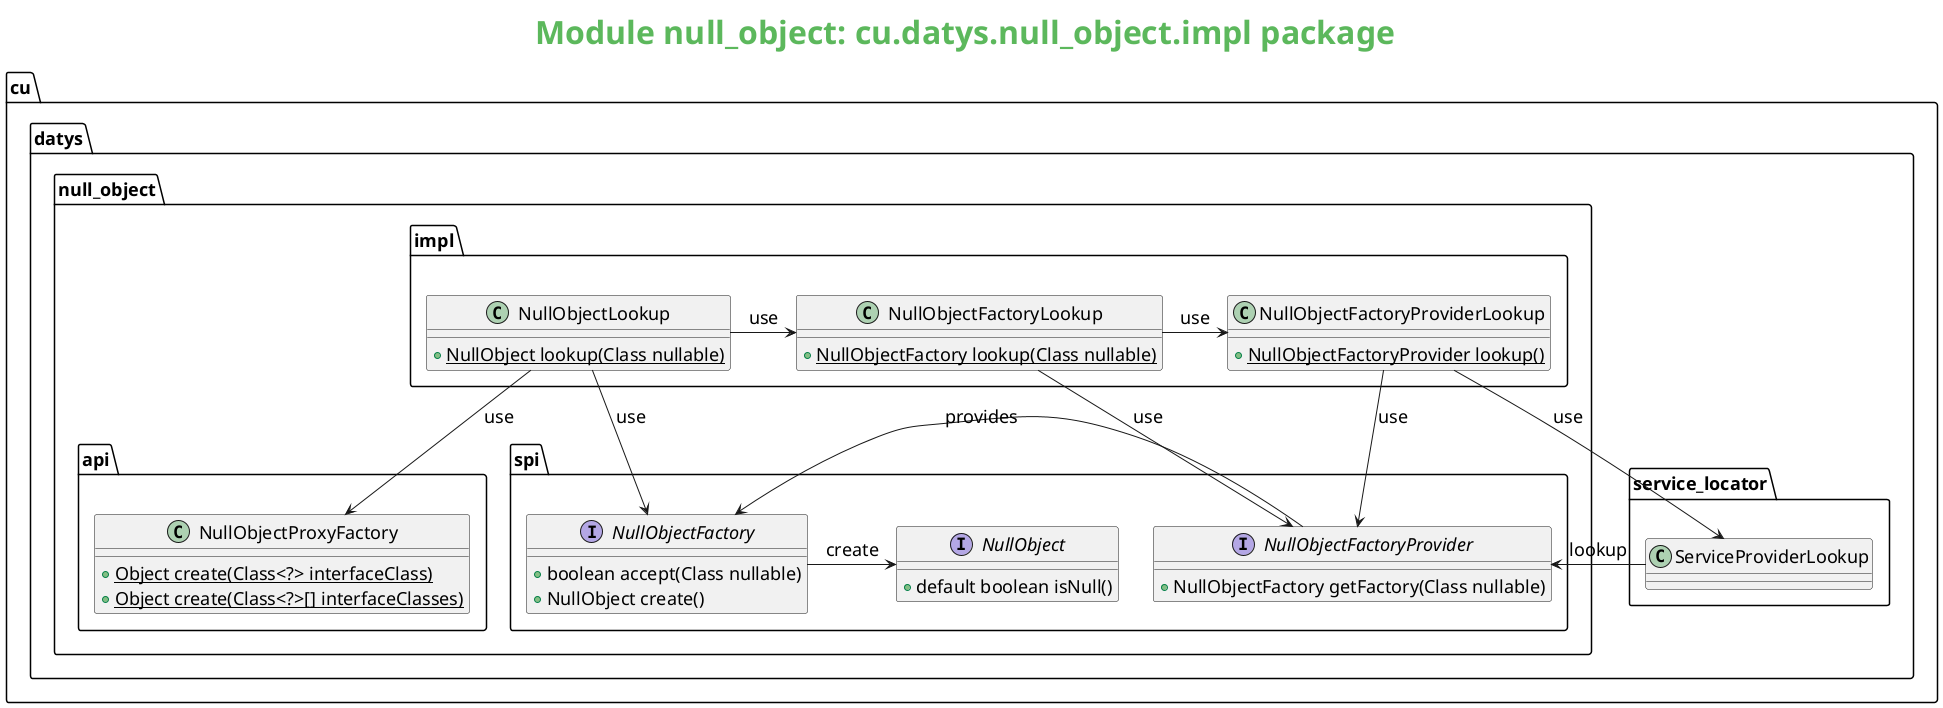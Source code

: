 @startuml

skinparam backgroundcolor transparent
skinparam classFontSize 18
skinparam noteFontSize 18
skinparam arrowFontSize 18
skinparam classAttributeFontSize 18
skinparam packageFontSize 18
skinparam classStereotypeFontSize 18

skinparam titleFontColor #5cb85c
'skinparam titleFontColor #FFFFFF

skinparam titleFontSize 32

Title Module null_object: cu.datys.null_object.impl package

namespace cu.datys.null_object.impl{
    class NullObjectLookup{
        + {static} NullObject lookup(Class nullable)
    }

    class NullObjectFactoryLookup {
        + {static} NullObjectFactory lookup(Class nullable)
    }

    class NullObjectFactoryProviderLookup {
        + {static} NullObjectFactoryProvider lookup()
    }

    NullObjectLookup -> NullObjectFactoryLookup: use
    NullObjectFactoryLookup -> NullObjectFactoryProviderLookup: use

    NullObjectFactoryProviderLookup --> cu.datys.null_object.spi.NullObjectFactoryProvider: use
    NullObjectFactoryLookup --> cu.datys.null_object.spi.NullObjectFactoryProvider: use
    NullObjectLookup --> cu.datys.null_object.spi.NullObjectFactory: use

    NullObjectLookup --> cu.datys.null_object.api.NullObjectProxyFactory: use
    NullObjectFactoryProviderLookup --> cu.datys.service_locator.ServiceProviderLookup: use

    cu.datys.service_locator.ServiceProviderLookup --> cu.datys.null_object.spi.NullObjectFactoryProvider: lookup
}

namespace cu.datys.null_object.spi{
    interface NullObject {
        + default boolean isNull()
    }

    interface NullObjectFactory {
        + boolean accept(Class nullable)
        + NullObject create()
    }

    interface NullObjectFactoryProvider {
        + NullObjectFactory getFactory(Class nullable)
    }

    NullObjectFactoryProvider -> NullObjectFactory: provides
    NullObjectFactory -> NullObject: create
}

namespace cu.datys.null_object.api {
    class NullObjectProxyFactory{
        + {static} Object create(Class<?> interfaceClass)
        + {static} Object create(Class<?>[] interfaceClasses)
    }
}

@enduml